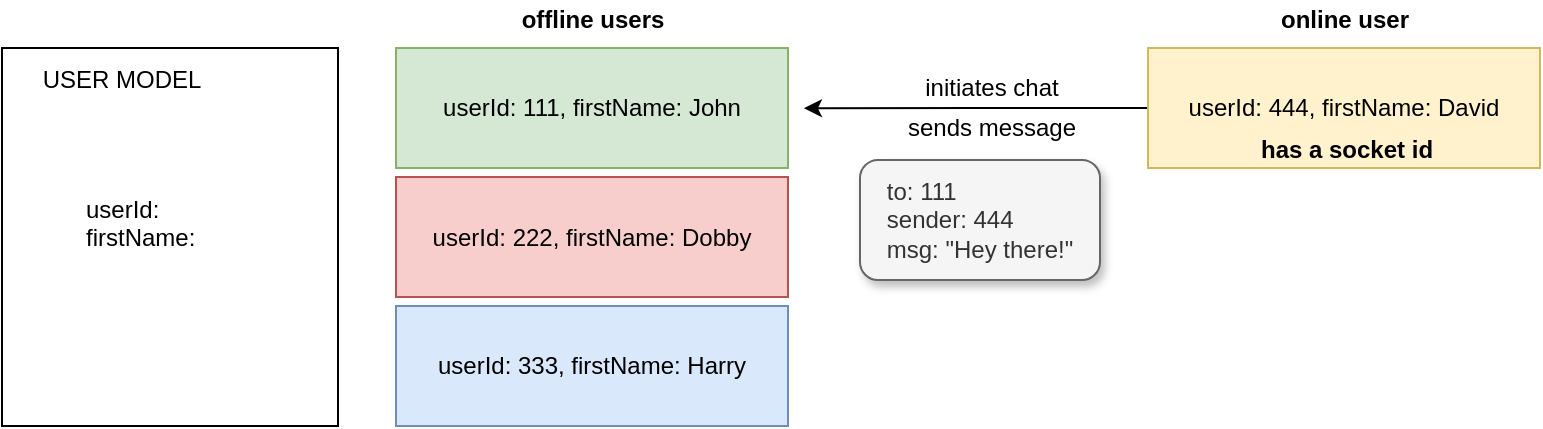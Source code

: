 <mxfile version="13.9.2" type="github">
  <diagram id="ERtJUcit2QA-R1B6kV4Z" name="Page-1">
    <mxGraphModel dx="761" dy="343" grid="0" gridSize="10" guides="1" tooltips="1" connect="1" arrows="1" fold="1" page="1" pageScale="1" pageWidth="1100" pageHeight="850" math="0" shadow="0">
      <root>
        <mxCell id="0" />
        <mxCell id="1" parent="0" />
        <mxCell id="n_6YIvcGTNlwgTO5OjOo-1" value="&lt;blockquote style=&quot;margin: 0 0 0 40px ; border: none ; padding: 0px&quot;&gt;userId:&lt;/blockquote&gt;&lt;blockquote style=&quot;margin: 0 0 0 40px ; border: none ; padding: 0px&quot;&gt;firstName:&lt;/blockquote&gt;&lt;blockquote style=&quot;margin: 0 0 0 40px ; border: none ; padding: 0px&quot;&gt;&amp;nbsp;&lt;/blockquote&gt;" style="rounded=0;whiteSpace=wrap;html=1;align=left;" parent="1" vertex="1">
          <mxGeometry x="40" y="40" width="168" height="189" as="geometry" />
        </mxCell>
        <mxCell id="ntHKBC9doP0J3iSfxOcG-1" value="USER MODEL" style="text;html=1;strokeColor=none;fillColor=none;align=center;verticalAlign=middle;whiteSpace=wrap;rounded=0;" vertex="1" parent="1">
          <mxGeometry x="49" y="46" width="102" height="20" as="geometry" />
        </mxCell>
        <mxCell id="ntHKBC9doP0J3iSfxOcG-2" value="userId: 111, firstName: John" style="rounded=0;whiteSpace=wrap;html=1;fillColor=#d5e8d4;strokeColor=#82b366;" vertex="1" parent="1">
          <mxGeometry x="237" y="40" width="196" height="60" as="geometry" />
        </mxCell>
        <mxCell id="ntHKBC9doP0J3iSfxOcG-3" value="userId: 222, firstName: Dobby" style="rounded=0;whiteSpace=wrap;html=1;fillColor=#f8cecc;strokeColor=#b85450;" vertex="1" parent="1">
          <mxGeometry x="237" y="104.5" width="196" height="60" as="geometry" />
        </mxCell>
        <mxCell id="ntHKBC9doP0J3iSfxOcG-4" value="userId: 333, firstName: Harry" style="rounded=0;whiteSpace=wrap;html=1;fillColor=#dae8fc;strokeColor=#6c8ebf;" vertex="1" parent="1">
          <mxGeometry x="237" y="169" width="196" height="60" as="geometry" />
        </mxCell>
        <mxCell id="ntHKBC9doP0J3iSfxOcG-11" style="edgeStyle=orthogonalEdgeStyle;rounded=0;orthogonalLoop=1;jettySize=auto;html=1;exitX=0;exitY=0.5;exitDx=0;exitDy=0;" edge="1" parent="1" source="ntHKBC9doP0J3iSfxOcG-8">
          <mxGeometry relative="1" as="geometry">
            <mxPoint x="440.979" y="70.118" as="targetPoint" />
          </mxGeometry>
        </mxCell>
        <mxCell id="ntHKBC9doP0J3iSfxOcG-8" value="userId: 444, firstName: David" style="rounded=0;whiteSpace=wrap;html=1;fillColor=#fff2cc;strokeColor=#d6b656;" vertex="1" parent="1">
          <mxGeometry x="613" y="40" width="196" height="60" as="geometry" />
        </mxCell>
        <mxCell id="ntHKBC9doP0J3iSfxOcG-12" value="initiates chat" style="text;html=1;strokeColor=none;fillColor=none;align=center;verticalAlign=middle;whiteSpace=wrap;rounded=0;" vertex="1" parent="1">
          <mxGeometry x="473" y="50" width="124" height="20" as="geometry" />
        </mxCell>
        <mxCell id="ntHKBC9doP0J3iSfxOcG-13" value="&lt;b&gt;offline users&lt;/b&gt;" style="text;html=1;strokeColor=none;fillColor=none;align=center;verticalAlign=middle;whiteSpace=wrap;rounded=0;" vertex="1" parent="1">
          <mxGeometry x="289.5" y="16" width="91" height="20" as="geometry" />
        </mxCell>
        <mxCell id="ntHKBC9doP0J3iSfxOcG-14" value="&lt;b&gt;online user&lt;/b&gt;" style="text;html=1;strokeColor=none;fillColor=none;align=center;verticalAlign=middle;whiteSpace=wrap;rounded=0;" vertex="1" parent="1">
          <mxGeometry x="665.5" y="16" width="91" height="20" as="geometry" />
        </mxCell>
        <mxCell id="ntHKBC9doP0J3iSfxOcG-15" value="&lt;b&gt;has a socket id&lt;/b&gt;" style="text;html=1;align=center;verticalAlign=middle;resizable=0;points=[];autosize=1;" vertex="1" parent="1">
          <mxGeometry x="663.5" y="82" width="96" height="18" as="geometry" />
        </mxCell>
        <mxCell id="ntHKBC9doP0J3iSfxOcG-17" value="sends message" style="text;html=1;strokeColor=none;fillColor=none;align=center;verticalAlign=middle;whiteSpace=wrap;rounded=0;" vertex="1" parent="1">
          <mxGeometry x="473" y="70" width="124" height="20" as="geometry" />
        </mxCell>
        <mxCell id="ntHKBC9doP0J3iSfxOcG-18" value="&lt;div style=&quot;text-align: justify&quot;&gt;&lt;span&gt;to: 111&lt;/span&gt;&lt;/div&gt;&lt;div style=&quot;text-align: justify&quot;&gt;&lt;span&gt;sender: 444&lt;/span&gt;&lt;/div&gt;&lt;div style=&quot;text-align: justify&quot;&gt;&lt;span&gt;msg: &quot;Hey there!&quot;&lt;/span&gt;&lt;/div&gt;" style="rounded=1;whiteSpace=wrap;html=1;fillColor=#f5f5f5;strokeColor=#666666;fontColor=#333333;shadow=1;" vertex="1" parent="1">
          <mxGeometry x="469" y="96" width="120" height="60" as="geometry" />
        </mxCell>
      </root>
    </mxGraphModel>
  </diagram>
</mxfile>
